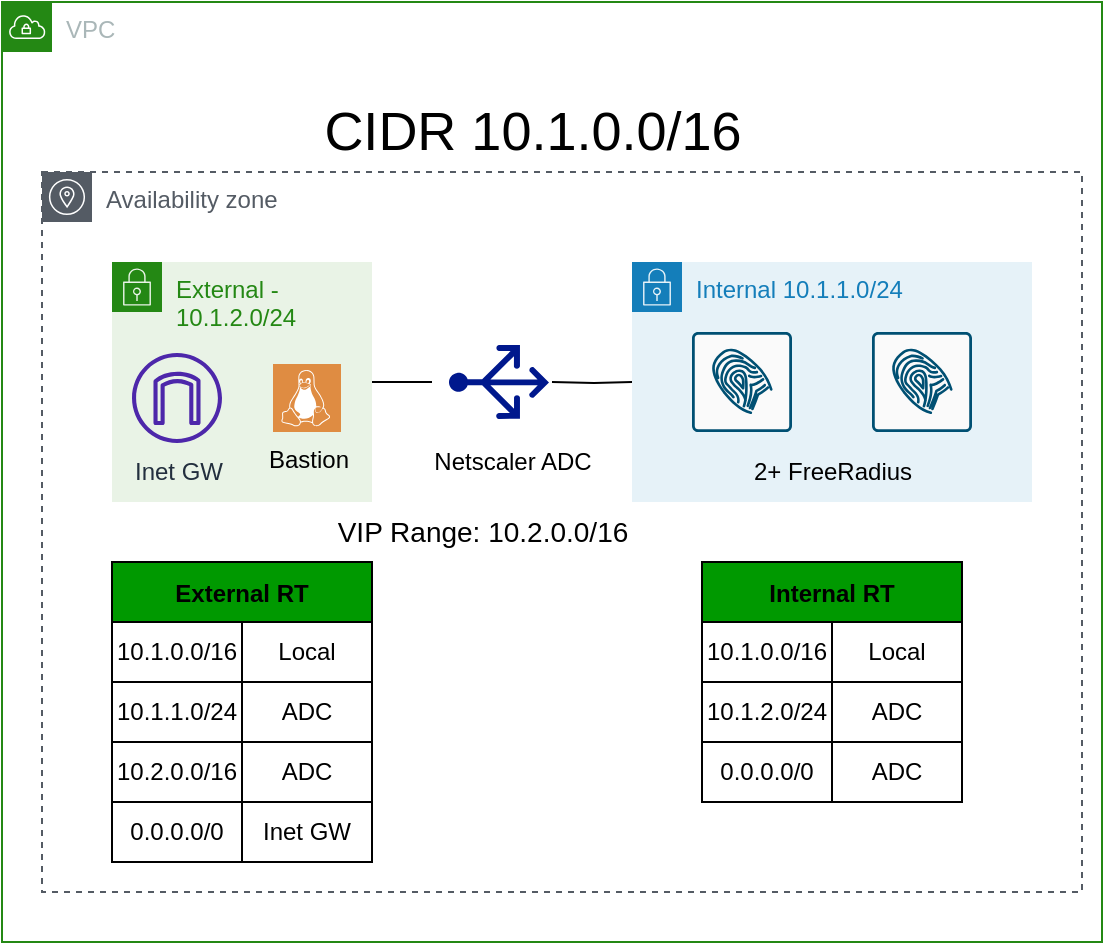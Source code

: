 <mxfile version="24.7.17">
  <diagram name="Page-1" id="btDTOzI_tjPVR1XuIWPE">
    <mxGraphModel dx="1114" dy="784" grid="1" gridSize="10" guides="1" tooltips="1" connect="1" arrows="1" fold="1" page="1" pageScale="1" pageWidth="850" pageHeight="1100" math="0" shadow="0">
      <root>
        <mxCell id="0" />
        <mxCell id="1" parent="0" />
        <mxCell id="NTTu-IJEOg46unx_HX6u-1" value="VPC" style="points=[[0,0],[0.25,0],[0.5,0],[0.75,0],[1,0],[1,0.25],[1,0.5],[1,0.75],[1,1],[0.75,1],[0.5,1],[0.25,1],[0,1],[0,0.75],[0,0.5],[0,0.25]];outlineConnect=0;gradientColor=none;html=1;whiteSpace=wrap;fontSize=12;fontStyle=0;container=1;pointerEvents=0;collapsible=0;recursiveResize=0;shape=mxgraph.aws4.group;grIcon=mxgraph.aws4.group_vpc;strokeColor=#248814;fillColor=none;verticalAlign=top;align=left;spacingLeft=30;fontColor=#AAB7B8;dashed=0;" parent="1" vertex="1">
          <mxGeometry x="120" y="190" width="550" height="470" as="geometry" />
        </mxCell>
        <mxCell id="NTTu-IJEOg46unx_HX6u-2" value="External - 10.1.2.0/24" style="points=[[0,0],[0.25,0],[0.5,0],[0.75,0],[1,0],[1,0.25],[1,0.5],[1,0.75],[1,1],[0.75,1],[0.5,1],[0.25,1],[0,1],[0,0.75],[0,0.5],[0,0.25]];outlineConnect=0;gradientColor=none;html=1;whiteSpace=wrap;fontSize=12;fontStyle=0;container=1;pointerEvents=0;collapsible=0;recursiveResize=0;shape=mxgraph.aws4.group;grIcon=mxgraph.aws4.group_security_group;grStroke=0;strokeColor=#248814;fillColor=#E9F3E6;verticalAlign=top;align=left;spacingLeft=30;fontColor=#248814;dashed=0;" parent="NTTu-IJEOg46unx_HX6u-1" vertex="1">
          <mxGeometry x="55" y="130" width="130" height="120" as="geometry" />
        </mxCell>
        <mxCell id="NTTu-IJEOg46unx_HX6u-10" value="Bastion" style="sketch=0;pointerEvents=1;shadow=0;dashed=0;html=1;strokeColor=none;fillColor=#DF8C42;labelPosition=center;verticalLabelPosition=bottom;verticalAlign=top;align=center;outlineConnect=0;shape=mxgraph.veeam2.linux;" parent="NTTu-IJEOg46unx_HX6u-2" vertex="1">
          <mxGeometry x="80.5" y="51" width="34" height="34" as="geometry" />
        </mxCell>
        <mxCell id="NTTu-IJEOg46unx_HX6u-21" value="Inet GW" style="sketch=0;outlineConnect=0;fontColor=#232F3E;gradientColor=none;fillColor=#4D27AA;strokeColor=none;dashed=0;verticalLabelPosition=bottom;verticalAlign=top;align=center;html=1;fontSize=12;fontStyle=0;aspect=fixed;pointerEvents=1;shape=mxgraph.aws4.internet_gateway;" parent="NTTu-IJEOg46unx_HX6u-2" vertex="1">
          <mxGeometry x="10" y="45.5" width="45" height="45" as="geometry" />
        </mxCell>
        <mxCell id="NTTu-IJEOg46unx_HX6u-3" value="Internal 10.1.1.0/24" style="points=[[0,0],[0.25,0],[0.5,0],[0.75,0],[1,0],[1,0.25],[1,0.5],[1,0.75],[1,1],[0.75,1],[0.5,1],[0.25,1],[0,1],[0,0.75],[0,0.5],[0,0.25]];outlineConnect=0;gradientColor=none;html=1;whiteSpace=wrap;fontSize=12;fontStyle=0;container=1;pointerEvents=0;collapsible=0;recursiveResize=0;shape=mxgraph.aws4.group;grIcon=mxgraph.aws4.group_security_group;grStroke=0;strokeColor=#147EBA;fillColor=#E6F2F8;verticalAlign=top;align=left;spacingLeft=30;fontColor=#147EBA;dashed=0;" parent="NTTu-IJEOg46unx_HX6u-1" vertex="1">
          <mxGeometry x="315" y="130" width="200" height="120" as="geometry" />
        </mxCell>
        <mxCell id="NTTu-IJEOg46unx_HX6u-4" value="" style="sketch=0;points=[[0.015,0.015,0],[0.985,0.015,0],[0.985,0.985,0],[0.015,0.985,0],[0.25,0,0],[0.5,0,0],[0.75,0,0],[1,0.25,0],[1,0.5,0],[1,0.75,0],[0.75,1,0],[0.5,1,0],[0.25,1,0],[0,0.75,0],[0,0.5,0],[0,0.25,0]];verticalLabelPosition=bottom;html=1;verticalAlign=top;aspect=fixed;align=center;pointerEvents=1;shape=mxgraph.cisco19.rect;prIcon=ise;fillColor=#FAFAFA;strokeColor=#005073;" parent="NTTu-IJEOg46unx_HX6u-3" vertex="1">
          <mxGeometry x="30" y="35" width="50" height="50" as="geometry" />
        </mxCell>
        <mxCell id="NTTu-IJEOg46unx_HX6u-5" value="" style="sketch=0;points=[[0.015,0.015,0],[0.985,0.015,0],[0.985,0.985,0],[0.015,0.985,0],[0.25,0,0],[0.5,0,0],[0.75,0,0],[1,0.25,0],[1,0.5,0],[1,0.75,0],[0.75,1,0],[0.5,1,0],[0.25,1,0],[0,0.75,0],[0,0.5,0],[0,0.25,0]];verticalLabelPosition=bottom;html=1;verticalAlign=top;aspect=fixed;align=center;pointerEvents=1;shape=mxgraph.cisco19.rect;prIcon=ise;fillColor=#FAFAFA;strokeColor=#005073;" parent="NTTu-IJEOg46unx_HX6u-3" vertex="1">
          <mxGeometry x="120" y="35" width="50" height="50" as="geometry" />
        </mxCell>
        <mxCell id="NTTu-IJEOg46unx_HX6u-7" value="2+ FreeRadius" style="text;html=1;align=center;verticalAlign=middle;resizable=0;points=[];autosize=1;strokeColor=none;fillColor=none;" parent="NTTu-IJEOg46unx_HX6u-3" vertex="1">
          <mxGeometry x="50" y="90" width="100" height="30" as="geometry" />
        </mxCell>
        <mxCell id="NTTu-IJEOg46unx_HX6u-8" value="Availability zone" style="sketch=0;outlineConnect=0;gradientColor=none;html=1;whiteSpace=wrap;fontSize=12;fontStyle=0;shape=mxgraph.aws4.group;grIcon=mxgraph.aws4.group_availability_zone;strokeColor=#545B64;fillColor=none;verticalAlign=top;align=left;spacingLeft=30;fontColor=#545B64;dashed=1;" parent="NTTu-IJEOg46unx_HX6u-1" vertex="1">
          <mxGeometry x="20" y="85" width="520" height="360" as="geometry" />
        </mxCell>
        <mxCell id="NTTu-IJEOg46unx_HX6u-11" style="edgeStyle=orthogonalEdgeStyle;rounded=0;orthogonalLoop=1;jettySize=auto;html=1;exitX=0;exitY=0.5;exitDx=0;exitDy=0;entryX=1;entryY=0.5;entryDx=0;entryDy=0;endArrow=none;endFill=0;" parent="NTTu-IJEOg46unx_HX6u-1" target="NTTu-IJEOg46unx_HX6u-2" edge="1">
          <mxGeometry relative="1" as="geometry">
            <Array as="points">
              <mxPoint x="195" y="190" />
              <mxPoint x="195" y="190" />
            </Array>
            <mxPoint x="215" y="190" as="sourcePoint" />
          </mxGeometry>
        </mxCell>
        <mxCell id="NTTu-IJEOg46unx_HX6u-12" style="edgeStyle=orthogonalEdgeStyle;rounded=0;orthogonalLoop=1;jettySize=auto;html=1;entryX=0;entryY=0.5;entryDx=0;entryDy=0;endArrow=none;endFill=0;" parent="NTTu-IJEOg46unx_HX6u-1" target="NTTu-IJEOg46unx_HX6u-3" edge="1">
          <mxGeometry relative="1" as="geometry">
            <mxPoint x="275" y="190" as="sourcePoint" />
          </mxGeometry>
        </mxCell>
        <mxCell id="NTTu-IJEOg46unx_HX6u-13" value="External RT" style="shape=table;startSize=30;container=1;collapsible=0;childLayout=tableLayout;fontStyle=1;align=center;fillColor=#009900;" parent="NTTu-IJEOg46unx_HX6u-1" vertex="1">
          <mxGeometry x="55" y="280" width="130" height="150" as="geometry" />
        </mxCell>
        <mxCell id="NTTu-IJEOg46unx_HX6u-14" value="" style="shape=tableRow;horizontal=0;startSize=0;swimlaneHead=0;swimlaneBody=0;top=0;left=0;bottom=0;right=0;collapsible=0;dropTarget=0;fillColor=none;points=[[0,0.5],[1,0.5]];portConstraint=eastwest;" parent="NTTu-IJEOg46unx_HX6u-13" vertex="1">
          <mxGeometry y="30" width="130" height="30" as="geometry" />
        </mxCell>
        <mxCell id="NTTu-IJEOg46unx_HX6u-15" value="10.1.0.0/16" style="shape=partialRectangle;html=1;whiteSpace=wrap;connectable=0;fillColor=none;top=0;left=0;bottom=0;right=0;overflow=hidden;" parent="NTTu-IJEOg46unx_HX6u-14" vertex="1">
          <mxGeometry width="65" height="30" as="geometry">
            <mxRectangle width="65" height="30" as="alternateBounds" />
          </mxGeometry>
        </mxCell>
        <mxCell id="NTTu-IJEOg46unx_HX6u-16" value="Local&lt;br&gt;" style="shape=partialRectangle;html=1;whiteSpace=wrap;connectable=0;fillColor=none;top=0;left=0;bottom=0;right=0;overflow=hidden;" parent="NTTu-IJEOg46unx_HX6u-14" vertex="1">
          <mxGeometry x="65" width="65" height="30" as="geometry">
            <mxRectangle width="65" height="30" as="alternateBounds" />
          </mxGeometry>
        </mxCell>
        <mxCell id="NTTu-IJEOg46unx_HX6u-18" style="shape=tableRow;horizontal=0;startSize=0;swimlaneHead=0;swimlaneBody=0;top=0;left=0;bottom=0;right=0;collapsible=0;dropTarget=0;fillColor=none;points=[[0,0.5],[1,0.5]];portConstraint=eastwest;" parent="NTTu-IJEOg46unx_HX6u-13" vertex="1">
          <mxGeometry y="60" width="130" height="30" as="geometry" />
        </mxCell>
        <mxCell id="NTTu-IJEOg46unx_HX6u-19" value="10.1.1.0/24" style="shape=partialRectangle;html=1;whiteSpace=wrap;connectable=0;fillColor=none;top=0;left=0;bottom=0;right=0;overflow=hidden;" parent="NTTu-IJEOg46unx_HX6u-18" vertex="1">
          <mxGeometry width="65" height="30" as="geometry">
            <mxRectangle width="65" height="30" as="alternateBounds" />
          </mxGeometry>
        </mxCell>
        <mxCell id="NTTu-IJEOg46unx_HX6u-20" value="ADC" style="shape=partialRectangle;html=1;whiteSpace=wrap;connectable=0;fillColor=none;top=0;left=0;bottom=0;right=0;overflow=hidden;" parent="NTTu-IJEOg46unx_HX6u-18" vertex="1">
          <mxGeometry x="65" width="65" height="30" as="geometry">
            <mxRectangle width="65" height="30" as="alternateBounds" />
          </mxGeometry>
        </mxCell>
        <mxCell id="NTTu-IJEOg46unx_HX6u-25" style="shape=tableRow;horizontal=0;startSize=0;swimlaneHead=0;swimlaneBody=0;top=0;left=0;bottom=0;right=0;collapsible=0;dropTarget=0;fillColor=none;points=[[0,0.5],[1,0.5]];portConstraint=eastwest;" parent="NTTu-IJEOg46unx_HX6u-13" vertex="1">
          <mxGeometry y="90" width="130" height="30" as="geometry" />
        </mxCell>
        <mxCell id="NTTu-IJEOg46unx_HX6u-26" value="10.2.0.0/16" style="shape=partialRectangle;html=1;whiteSpace=wrap;connectable=0;fillColor=none;top=0;left=0;bottom=0;right=0;overflow=hidden;" parent="NTTu-IJEOg46unx_HX6u-25" vertex="1">
          <mxGeometry width="65" height="30" as="geometry">
            <mxRectangle width="65" height="30" as="alternateBounds" />
          </mxGeometry>
        </mxCell>
        <mxCell id="NTTu-IJEOg46unx_HX6u-27" value="ADC" style="shape=partialRectangle;html=1;whiteSpace=wrap;connectable=0;fillColor=none;top=0;left=0;bottom=0;right=0;overflow=hidden;" parent="NTTu-IJEOg46unx_HX6u-25" vertex="1">
          <mxGeometry x="65" width="65" height="30" as="geometry">
            <mxRectangle width="65" height="30" as="alternateBounds" />
          </mxGeometry>
        </mxCell>
        <mxCell id="NTTu-IJEOg46unx_HX6u-22" style="shape=tableRow;horizontal=0;startSize=0;swimlaneHead=0;swimlaneBody=0;top=0;left=0;bottom=0;right=0;collapsible=0;dropTarget=0;fillColor=none;points=[[0,0.5],[1,0.5]];portConstraint=eastwest;" parent="NTTu-IJEOg46unx_HX6u-13" vertex="1">
          <mxGeometry y="120" width="130" height="30" as="geometry" />
        </mxCell>
        <mxCell id="NTTu-IJEOg46unx_HX6u-23" value="0.0.0.0/0" style="shape=partialRectangle;html=1;whiteSpace=wrap;connectable=0;fillColor=none;top=0;left=0;bottom=0;right=0;overflow=hidden;" parent="NTTu-IJEOg46unx_HX6u-22" vertex="1">
          <mxGeometry width="65" height="30" as="geometry">
            <mxRectangle width="65" height="30" as="alternateBounds" />
          </mxGeometry>
        </mxCell>
        <mxCell id="NTTu-IJEOg46unx_HX6u-24" value="Inet GW" style="shape=partialRectangle;html=1;whiteSpace=wrap;connectable=0;fillColor=none;top=0;left=0;bottom=0;right=0;overflow=hidden;" parent="NTTu-IJEOg46unx_HX6u-22" vertex="1">
          <mxGeometry x="65" width="65" height="30" as="geometry">
            <mxRectangle width="65" height="30" as="alternateBounds" />
          </mxGeometry>
        </mxCell>
        <mxCell id="NTTu-IJEOg46unx_HX6u-28" value="VIP Range: 10.2.0.0/16" style="text;html=1;align=center;verticalAlign=middle;resizable=0;points=[];autosize=1;strokeColor=none;fillColor=none;fontSize=14;" parent="NTTu-IJEOg46unx_HX6u-1" vertex="1">
          <mxGeometry x="155" y="250" width="170" height="30" as="geometry" />
        </mxCell>
        <mxCell id="NTTu-IJEOg46unx_HX6u-29" value="Internal RT" style="shape=table;startSize=30;container=1;collapsible=0;childLayout=tableLayout;fontStyle=1;align=center;fillColor=#009900;" parent="NTTu-IJEOg46unx_HX6u-1" vertex="1">
          <mxGeometry x="350" y="280" width="130" height="120" as="geometry" />
        </mxCell>
        <mxCell id="NTTu-IJEOg46unx_HX6u-30" value="" style="shape=tableRow;horizontal=0;startSize=0;swimlaneHead=0;swimlaneBody=0;top=0;left=0;bottom=0;right=0;collapsible=0;dropTarget=0;fillColor=none;points=[[0,0.5],[1,0.5]];portConstraint=eastwest;" parent="NTTu-IJEOg46unx_HX6u-29" vertex="1">
          <mxGeometry y="30" width="130" height="30" as="geometry" />
        </mxCell>
        <mxCell id="NTTu-IJEOg46unx_HX6u-31" value="10.1.0.0/16" style="shape=partialRectangle;html=1;whiteSpace=wrap;connectable=0;fillColor=none;top=0;left=0;bottom=0;right=0;overflow=hidden;" parent="NTTu-IJEOg46unx_HX6u-30" vertex="1">
          <mxGeometry width="65" height="30" as="geometry">
            <mxRectangle width="65" height="30" as="alternateBounds" />
          </mxGeometry>
        </mxCell>
        <mxCell id="NTTu-IJEOg46unx_HX6u-32" value="Local&lt;br&gt;" style="shape=partialRectangle;html=1;whiteSpace=wrap;connectable=0;fillColor=none;top=0;left=0;bottom=0;right=0;overflow=hidden;" parent="NTTu-IJEOg46unx_HX6u-30" vertex="1">
          <mxGeometry x="65" width="65" height="30" as="geometry">
            <mxRectangle width="65" height="30" as="alternateBounds" />
          </mxGeometry>
        </mxCell>
        <mxCell id="NTTu-IJEOg46unx_HX6u-42" style="shape=tableRow;horizontal=0;startSize=0;swimlaneHead=0;swimlaneBody=0;top=0;left=0;bottom=0;right=0;collapsible=0;dropTarget=0;fillColor=none;points=[[0,0.5],[1,0.5]];portConstraint=eastwest;" parent="NTTu-IJEOg46unx_HX6u-29" vertex="1">
          <mxGeometry y="60" width="130" height="30" as="geometry" />
        </mxCell>
        <mxCell id="NTTu-IJEOg46unx_HX6u-43" value="10.1.2.0/24" style="shape=partialRectangle;html=1;whiteSpace=wrap;connectable=0;fillColor=none;top=0;left=0;bottom=0;right=0;overflow=hidden;" parent="NTTu-IJEOg46unx_HX6u-42" vertex="1">
          <mxGeometry width="65" height="30" as="geometry">
            <mxRectangle width="65" height="30" as="alternateBounds" />
          </mxGeometry>
        </mxCell>
        <mxCell id="NTTu-IJEOg46unx_HX6u-44" value="ADC" style="shape=partialRectangle;html=1;whiteSpace=wrap;connectable=0;fillColor=none;top=0;left=0;bottom=0;right=0;overflow=hidden;" parent="NTTu-IJEOg46unx_HX6u-42" vertex="1">
          <mxGeometry x="65" width="65" height="30" as="geometry">
            <mxRectangle width="65" height="30" as="alternateBounds" />
          </mxGeometry>
        </mxCell>
        <mxCell id="NTTu-IJEOg46unx_HX6u-33" style="shape=tableRow;horizontal=0;startSize=0;swimlaneHead=0;swimlaneBody=0;top=0;left=0;bottom=0;right=0;collapsible=0;dropTarget=0;fillColor=none;points=[[0,0.5],[1,0.5]];portConstraint=eastwest;" parent="NTTu-IJEOg46unx_HX6u-29" vertex="1">
          <mxGeometry y="90" width="130" height="30" as="geometry" />
        </mxCell>
        <mxCell id="NTTu-IJEOg46unx_HX6u-34" value="0.0.0.0/0" style="shape=partialRectangle;html=1;whiteSpace=wrap;connectable=0;fillColor=none;top=0;left=0;bottom=0;right=0;overflow=hidden;" parent="NTTu-IJEOg46unx_HX6u-33" vertex="1">
          <mxGeometry width="65" height="30" as="geometry">
            <mxRectangle width="65" height="30" as="alternateBounds" />
          </mxGeometry>
        </mxCell>
        <mxCell id="NTTu-IJEOg46unx_HX6u-35" value="ADC" style="shape=partialRectangle;html=1;whiteSpace=wrap;connectable=0;fillColor=none;top=0;left=0;bottom=0;right=0;overflow=hidden;" parent="NTTu-IJEOg46unx_HX6u-33" vertex="1">
          <mxGeometry x="65" width="65" height="30" as="geometry">
            <mxRectangle width="65" height="30" as="alternateBounds" />
          </mxGeometry>
        </mxCell>
        <mxCell id="NTTu-IJEOg46unx_HX6u-17" value="CIDR 10.1.0.0/16" style="text;html=1;align=center;verticalAlign=middle;resizable=0;points=[];autosize=1;strokeColor=none;fillColor=none;fontSize=27;" parent="NTTu-IJEOg46unx_HX6u-1" vertex="1">
          <mxGeometry x="150" y="40" width="230" height="50" as="geometry" />
        </mxCell>
        <mxCell id="3KpLwiAk7cVPGpvsqNck-1" value="" style="sketch=0;aspect=fixed;pointerEvents=1;shadow=0;dashed=0;html=1;strokeColor=none;labelPosition=center;verticalLabelPosition=bottom;verticalAlign=top;align=center;fillColor=#00188D;shape=mxgraph.azure.load_balancer_generic;rotation=-90;" vertex="1" parent="NTTu-IJEOg46unx_HX6u-1">
          <mxGeometry x="230" y="165" width="37" height="50" as="geometry" />
        </mxCell>
        <mxCell id="3KpLwiAk7cVPGpvsqNck-3" value="Netscaler ADC" style="text;html=1;align=center;verticalAlign=middle;resizable=0;points=[];autosize=1;strokeColor=none;fillColor=none;" vertex="1" parent="NTTu-IJEOg46unx_HX6u-1">
          <mxGeometry x="205" y="215" width="100" height="30" as="geometry" />
        </mxCell>
      </root>
    </mxGraphModel>
  </diagram>
</mxfile>
